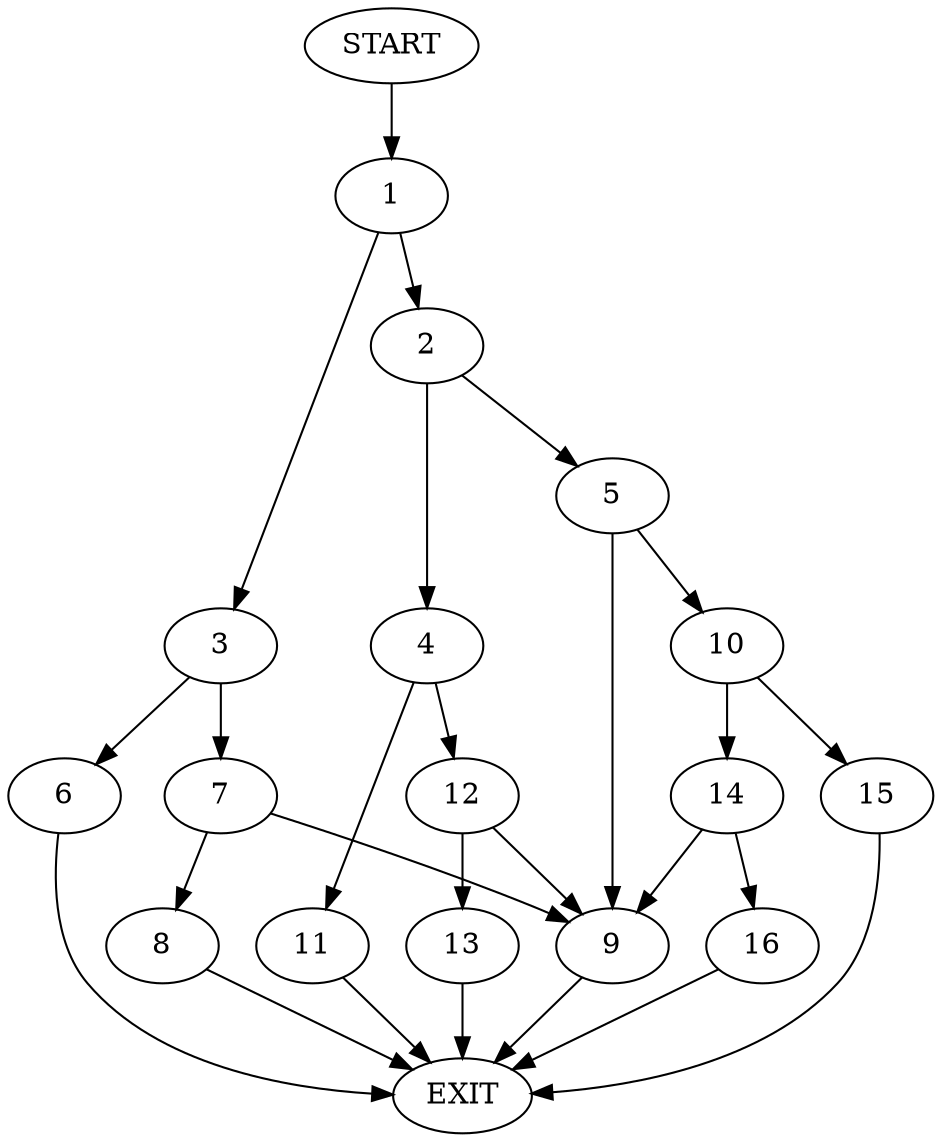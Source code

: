 digraph {
0 [label="START"]
17 [label="EXIT"]
0 -> 1
1 -> 2
1 -> 3
2 -> 4
2 -> 5
3 -> 6
3 -> 7
6 -> 17
7 -> 8
7 -> 9
8 -> 17
9 -> 17
5 -> 9
5 -> 10
4 -> 11
4 -> 12
11 -> 17
12 -> 9
12 -> 13
13 -> 17
10 -> 14
10 -> 15
14 -> 16
14 -> 9
15 -> 17
16 -> 17
}
